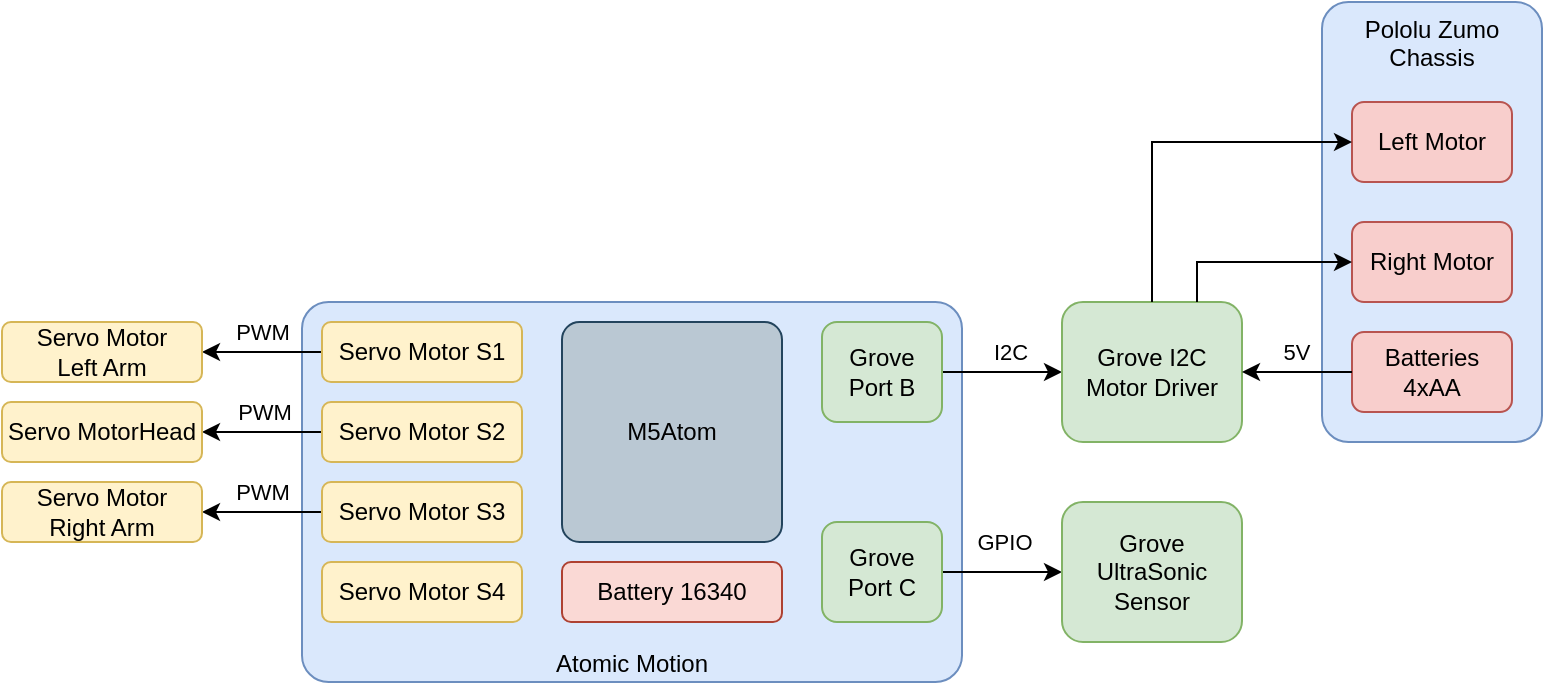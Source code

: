 <mxfile version="26.0.10">
  <diagram name="Page-1" id="ahD3JFqW59ySNAQjSEf0">
    <mxGraphModel dx="952" dy="526" grid="1" gridSize="10" guides="1" tooltips="1" connect="1" arrows="1" fold="1" page="1" pageScale="1" pageWidth="850" pageHeight="1100" math="0" shadow="0">
      <root>
        <mxCell id="0" />
        <mxCell id="1" parent="0" />
        <mxCell id="eZgw8Ieda-kZLaANVyQH-3" value="Atomic Motion" style="rounded=1;whiteSpace=wrap;html=1;align=center;verticalAlign=bottom;arcSize=7;fillColor=#dae8fc;strokeColor=#6c8ebf;" parent="1" vertex="1">
          <mxGeometry x="180" y="210" width="330" height="190" as="geometry" />
        </mxCell>
        <mxCell id="eZgw8Ieda-kZLaANVyQH-2" value="M5Atom" style="rounded=1;whiteSpace=wrap;html=1;arcSize=8;fillColor=#bac8d3;strokeColor=#23445d;" parent="1" vertex="1">
          <mxGeometry x="310" y="220" width="110" height="110" as="geometry" />
        </mxCell>
        <mxCell id="eZgw8Ieda-kZLaANVyQH-4" value="Battery 16340" style="rounded=1;whiteSpace=wrap;html=1;fillColor=#fad9d5;strokeColor=#ae4132;" parent="1" vertex="1">
          <mxGeometry x="310" y="340" width="110" height="30" as="geometry" />
        </mxCell>
        <mxCell id="xa-pyWlrc1-aHVce6c8f-6" style="edgeStyle=orthogonalEdgeStyle;rounded=0;orthogonalLoop=1;jettySize=auto;html=1;" edge="1" parent="1" source="eZgw8Ieda-kZLaANVyQH-5" target="xa-pyWlrc1-aHVce6c8f-5">
          <mxGeometry relative="1" as="geometry" />
        </mxCell>
        <mxCell id="xa-pyWlrc1-aHVce6c8f-7" value="I2C" style="edgeLabel;html=1;align=center;verticalAlign=middle;resizable=0;points=[];" vertex="1" connectable="0" parent="xa-pyWlrc1-aHVce6c8f-6">
          <mxGeometry x="-0.267" y="-2" relative="1" as="geometry">
            <mxPoint x="12" y="-12" as="offset" />
          </mxGeometry>
        </mxCell>
        <mxCell id="eZgw8Ieda-kZLaANVyQH-5" value="Grove&lt;br&gt;Port B" style="rounded=1;whiteSpace=wrap;html=1;fillColor=#d5e8d4;strokeColor=#82b366;" parent="1" vertex="1">
          <mxGeometry x="440" y="220" width="60" height="50" as="geometry" />
        </mxCell>
        <mxCell id="xa-pyWlrc1-aHVce6c8f-17" style="edgeStyle=orthogonalEdgeStyle;rounded=0;orthogonalLoop=1;jettySize=auto;html=1;entryX=0;entryY=0.5;entryDx=0;entryDy=0;" edge="1" parent="1" source="eZgw8Ieda-kZLaANVyQH-6" target="xa-pyWlrc1-aHVce6c8f-16">
          <mxGeometry relative="1" as="geometry" />
        </mxCell>
        <mxCell id="xa-pyWlrc1-aHVce6c8f-18" value="GPIO" style="edgeLabel;html=1;align=center;verticalAlign=middle;resizable=0;points=[];" vertex="1" connectable="0" parent="xa-pyWlrc1-aHVce6c8f-17">
          <mxGeometry x="0.025" y="-2" relative="1" as="geometry">
            <mxPoint y="-17" as="offset" />
          </mxGeometry>
        </mxCell>
        <mxCell id="eZgw8Ieda-kZLaANVyQH-6" value="Grove&lt;br&gt;Port C" style="rounded=1;whiteSpace=wrap;html=1;fillColor=#d5e8d4;strokeColor=#82b366;" parent="1" vertex="1">
          <mxGeometry x="440" y="320" width="60" height="50" as="geometry" />
        </mxCell>
        <mxCell id="xa-pyWlrc1-aHVce6c8f-22" style="edgeStyle=orthogonalEdgeStyle;rounded=0;orthogonalLoop=1;jettySize=auto;html=1;entryX=1;entryY=0.5;entryDx=0;entryDy=0;" edge="1" parent="1" source="xa-pyWlrc1-aHVce6c8f-1" target="xa-pyWlrc1-aHVce6c8f-19">
          <mxGeometry relative="1" as="geometry" />
        </mxCell>
        <mxCell id="xa-pyWlrc1-aHVce6c8f-25" value="PWM" style="edgeLabel;html=1;align=center;verticalAlign=middle;resizable=0;points=[];" vertex="1" connectable="0" parent="xa-pyWlrc1-aHVce6c8f-22">
          <mxGeometry x="0.169" relative="1" as="geometry">
            <mxPoint x="5" y="-10" as="offset" />
          </mxGeometry>
        </mxCell>
        <mxCell id="xa-pyWlrc1-aHVce6c8f-1" value="Servo Motor S1" style="rounded=1;whiteSpace=wrap;html=1;fillColor=#fff2cc;strokeColor=#d6b656;" vertex="1" parent="1">
          <mxGeometry x="190" y="220" width="100" height="30" as="geometry" />
        </mxCell>
        <mxCell id="xa-pyWlrc1-aHVce6c8f-23" style="edgeStyle=orthogonalEdgeStyle;rounded=0;orthogonalLoop=1;jettySize=auto;html=1;entryX=1;entryY=0.5;entryDx=0;entryDy=0;" edge="1" parent="1" source="xa-pyWlrc1-aHVce6c8f-2" target="xa-pyWlrc1-aHVce6c8f-21">
          <mxGeometry relative="1" as="geometry" />
        </mxCell>
        <mxCell id="xa-pyWlrc1-aHVce6c8f-26" value="&lt;div&gt;PWM&lt;/div&gt;" style="edgeLabel;html=1;align=center;verticalAlign=middle;resizable=0;points=[];" vertex="1" connectable="0" parent="xa-pyWlrc1-aHVce6c8f-23">
          <mxGeometry x="0.124" y="2" relative="1" as="geometry">
            <mxPoint x="4" y="-12" as="offset" />
          </mxGeometry>
        </mxCell>
        <mxCell id="xa-pyWlrc1-aHVce6c8f-2" value="Servo Motor S2" style="rounded=1;whiteSpace=wrap;html=1;fillColor=#fff2cc;strokeColor=#d6b656;" vertex="1" parent="1">
          <mxGeometry x="190" y="260" width="100" height="30" as="geometry" />
        </mxCell>
        <mxCell id="xa-pyWlrc1-aHVce6c8f-24" style="edgeStyle=orthogonalEdgeStyle;rounded=0;orthogonalLoop=1;jettySize=auto;html=1;entryX=1;entryY=0.5;entryDx=0;entryDy=0;" edge="1" parent="1" source="xa-pyWlrc1-aHVce6c8f-3" target="xa-pyWlrc1-aHVce6c8f-20">
          <mxGeometry relative="1" as="geometry" />
        </mxCell>
        <mxCell id="xa-pyWlrc1-aHVce6c8f-27" value="PWM" style="edgeLabel;html=1;align=center;verticalAlign=middle;resizable=0;points=[];" vertex="1" connectable="0" parent="xa-pyWlrc1-aHVce6c8f-24">
          <mxGeometry x="0.193" y="1" relative="1" as="geometry">
            <mxPoint x="6" y="-11" as="offset" />
          </mxGeometry>
        </mxCell>
        <mxCell id="xa-pyWlrc1-aHVce6c8f-3" value="Servo Motor S3" style="rounded=1;whiteSpace=wrap;html=1;fillColor=#fff2cc;strokeColor=#d6b656;" vertex="1" parent="1">
          <mxGeometry x="190" y="300" width="100" height="30" as="geometry" />
        </mxCell>
        <mxCell id="xa-pyWlrc1-aHVce6c8f-4" value="Servo Motor S4" style="rounded=1;whiteSpace=wrap;html=1;fillColor=#fff2cc;strokeColor=#d6b656;" vertex="1" parent="1">
          <mxGeometry x="190" y="340" width="100" height="30" as="geometry" />
        </mxCell>
        <mxCell id="xa-pyWlrc1-aHVce6c8f-5" value="Grove I2C Motor Driver" style="rounded=1;whiteSpace=wrap;html=1;fillColor=#d5e8d4;strokeColor=#82b366;" vertex="1" parent="1">
          <mxGeometry x="560" y="210" width="90" height="70" as="geometry" />
        </mxCell>
        <mxCell id="xa-pyWlrc1-aHVce6c8f-8" value="Pololu Zumo&lt;br&gt;Chassis&lt;br&gt;&lt;div&gt;&lt;br/&gt;&lt;/div&gt;" style="rounded=1;whiteSpace=wrap;html=1;fillColor=#dae8fc;strokeColor=#6c8ebf;verticalAlign=top;arcSize=12;" vertex="1" parent="1">
          <mxGeometry x="690" y="60" width="110" height="220" as="geometry" />
        </mxCell>
        <mxCell id="xa-pyWlrc1-aHVce6c8f-11" value="Batteries&lt;br&gt;4xAA" style="rounded=1;whiteSpace=wrap;html=1;fillColor=#f8cecc;strokeColor=#b85450;" vertex="1" parent="1">
          <mxGeometry x="705" y="225" width="80" height="40" as="geometry" />
        </mxCell>
        <mxCell id="xa-pyWlrc1-aHVce6c8f-9" style="edgeStyle=orthogonalEdgeStyle;rounded=0;orthogonalLoop=1;jettySize=auto;html=1;entryX=1;entryY=0.5;entryDx=0;entryDy=0;exitX=0;exitY=0.5;exitDx=0;exitDy=0;" edge="1" parent="1" source="xa-pyWlrc1-aHVce6c8f-11" target="xa-pyWlrc1-aHVce6c8f-5">
          <mxGeometry relative="1" as="geometry" />
        </mxCell>
        <mxCell id="xa-pyWlrc1-aHVce6c8f-10" value="5V" style="edgeLabel;html=1;align=center;verticalAlign=middle;resizable=0;points=[];" vertex="1" connectable="0" parent="xa-pyWlrc1-aHVce6c8f-9">
          <mxGeometry x="0.066" y="1" relative="1" as="geometry">
            <mxPoint x="1" y="-11" as="offset" />
          </mxGeometry>
        </mxCell>
        <mxCell id="xa-pyWlrc1-aHVce6c8f-12" value="Left Motor" style="rounded=1;whiteSpace=wrap;html=1;fillColor=#f8cecc;strokeColor=#b85450;" vertex="1" parent="1">
          <mxGeometry x="705" y="110" width="80" height="40" as="geometry" />
        </mxCell>
        <mxCell id="xa-pyWlrc1-aHVce6c8f-13" value="Right Motor" style="rounded=1;whiteSpace=wrap;html=1;fillColor=#f8cecc;strokeColor=#b85450;" vertex="1" parent="1">
          <mxGeometry x="705" y="170" width="80" height="40" as="geometry" />
        </mxCell>
        <mxCell id="xa-pyWlrc1-aHVce6c8f-14" style="edgeStyle=orthogonalEdgeStyle;rounded=0;orthogonalLoop=1;jettySize=auto;html=1;entryX=0;entryY=0.5;entryDx=0;entryDy=0;exitX=0.75;exitY=0;exitDx=0;exitDy=0;" edge="1" parent="1" source="xa-pyWlrc1-aHVce6c8f-5" target="xa-pyWlrc1-aHVce6c8f-13">
          <mxGeometry relative="1" as="geometry" />
        </mxCell>
        <mxCell id="xa-pyWlrc1-aHVce6c8f-15" style="edgeStyle=orthogonalEdgeStyle;rounded=0;orthogonalLoop=1;jettySize=auto;html=1;entryX=0;entryY=0.5;entryDx=0;entryDy=0;exitX=0.5;exitY=0;exitDx=0;exitDy=0;" edge="1" parent="1" source="xa-pyWlrc1-aHVce6c8f-5" target="xa-pyWlrc1-aHVce6c8f-12">
          <mxGeometry relative="1" as="geometry" />
        </mxCell>
        <mxCell id="xa-pyWlrc1-aHVce6c8f-16" value="Grove UltraSonic Sensor" style="rounded=1;whiteSpace=wrap;html=1;fillColor=#d5e8d4;strokeColor=#82b366;" vertex="1" parent="1">
          <mxGeometry x="560" y="310" width="90" height="70" as="geometry" />
        </mxCell>
        <mxCell id="xa-pyWlrc1-aHVce6c8f-19" value="Servo Motor&lt;br&gt; Left Arm" style="rounded=1;whiteSpace=wrap;html=1;fillColor=#fff2cc;strokeColor=#d6b656;" vertex="1" parent="1">
          <mxGeometry x="30" y="220" width="100" height="30" as="geometry" />
        </mxCell>
        <mxCell id="xa-pyWlrc1-aHVce6c8f-20" value="Servo Motor&lt;br&gt;Right Arm" style="rounded=1;whiteSpace=wrap;html=1;fillColor=#fff2cc;strokeColor=#d6b656;" vertex="1" parent="1">
          <mxGeometry x="30" y="300" width="100" height="30" as="geometry" />
        </mxCell>
        <mxCell id="xa-pyWlrc1-aHVce6c8f-21" value="Servo MotorHead" style="rounded=1;whiteSpace=wrap;html=1;fillColor=#fff2cc;strokeColor=#d6b656;" vertex="1" parent="1">
          <mxGeometry x="30" y="260" width="100" height="30" as="geometry" />
        </mxCell>
      </root>
    </mxGraphModel>
  </diagram>
</mxfile>
